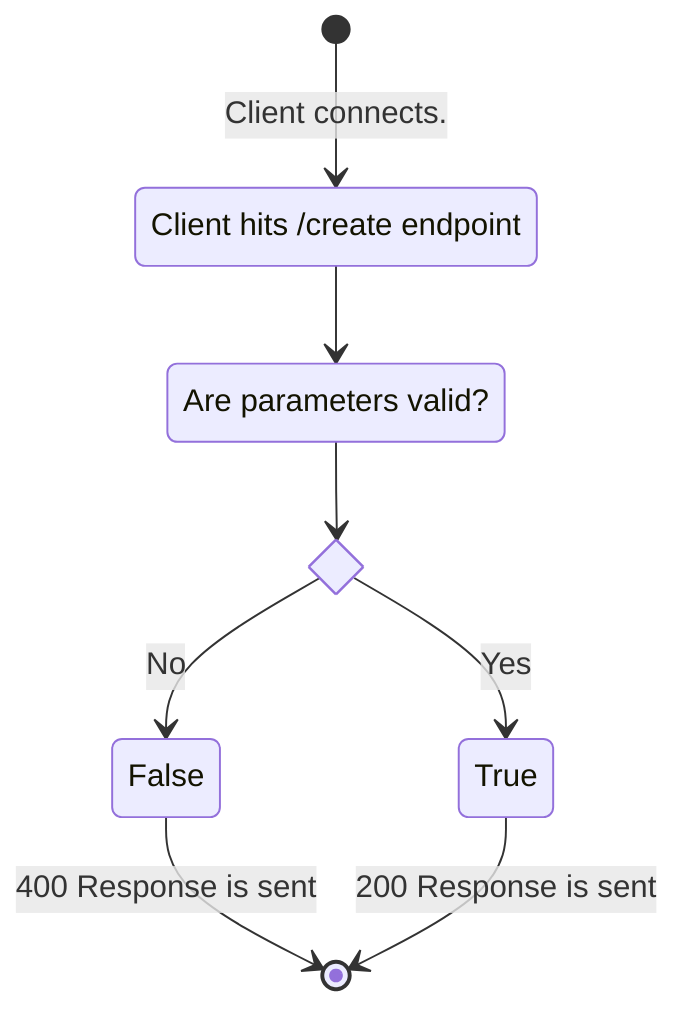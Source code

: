 stateDiagram-v2
    state "Client hits /create endpoint" as conn 
    state "Are parameters valid?" as valid
    state if_valid <<choice>>
    state "False" as false
    state "True" as true
    [*] --> conn: Client connects.
    conn --> valid
    valid --> if_valid
    if_valid --> false: No
    if_valid --> true: Yes
    false --> [*]: 400 Response is sent
    true --> [*]: 200 Response is sent